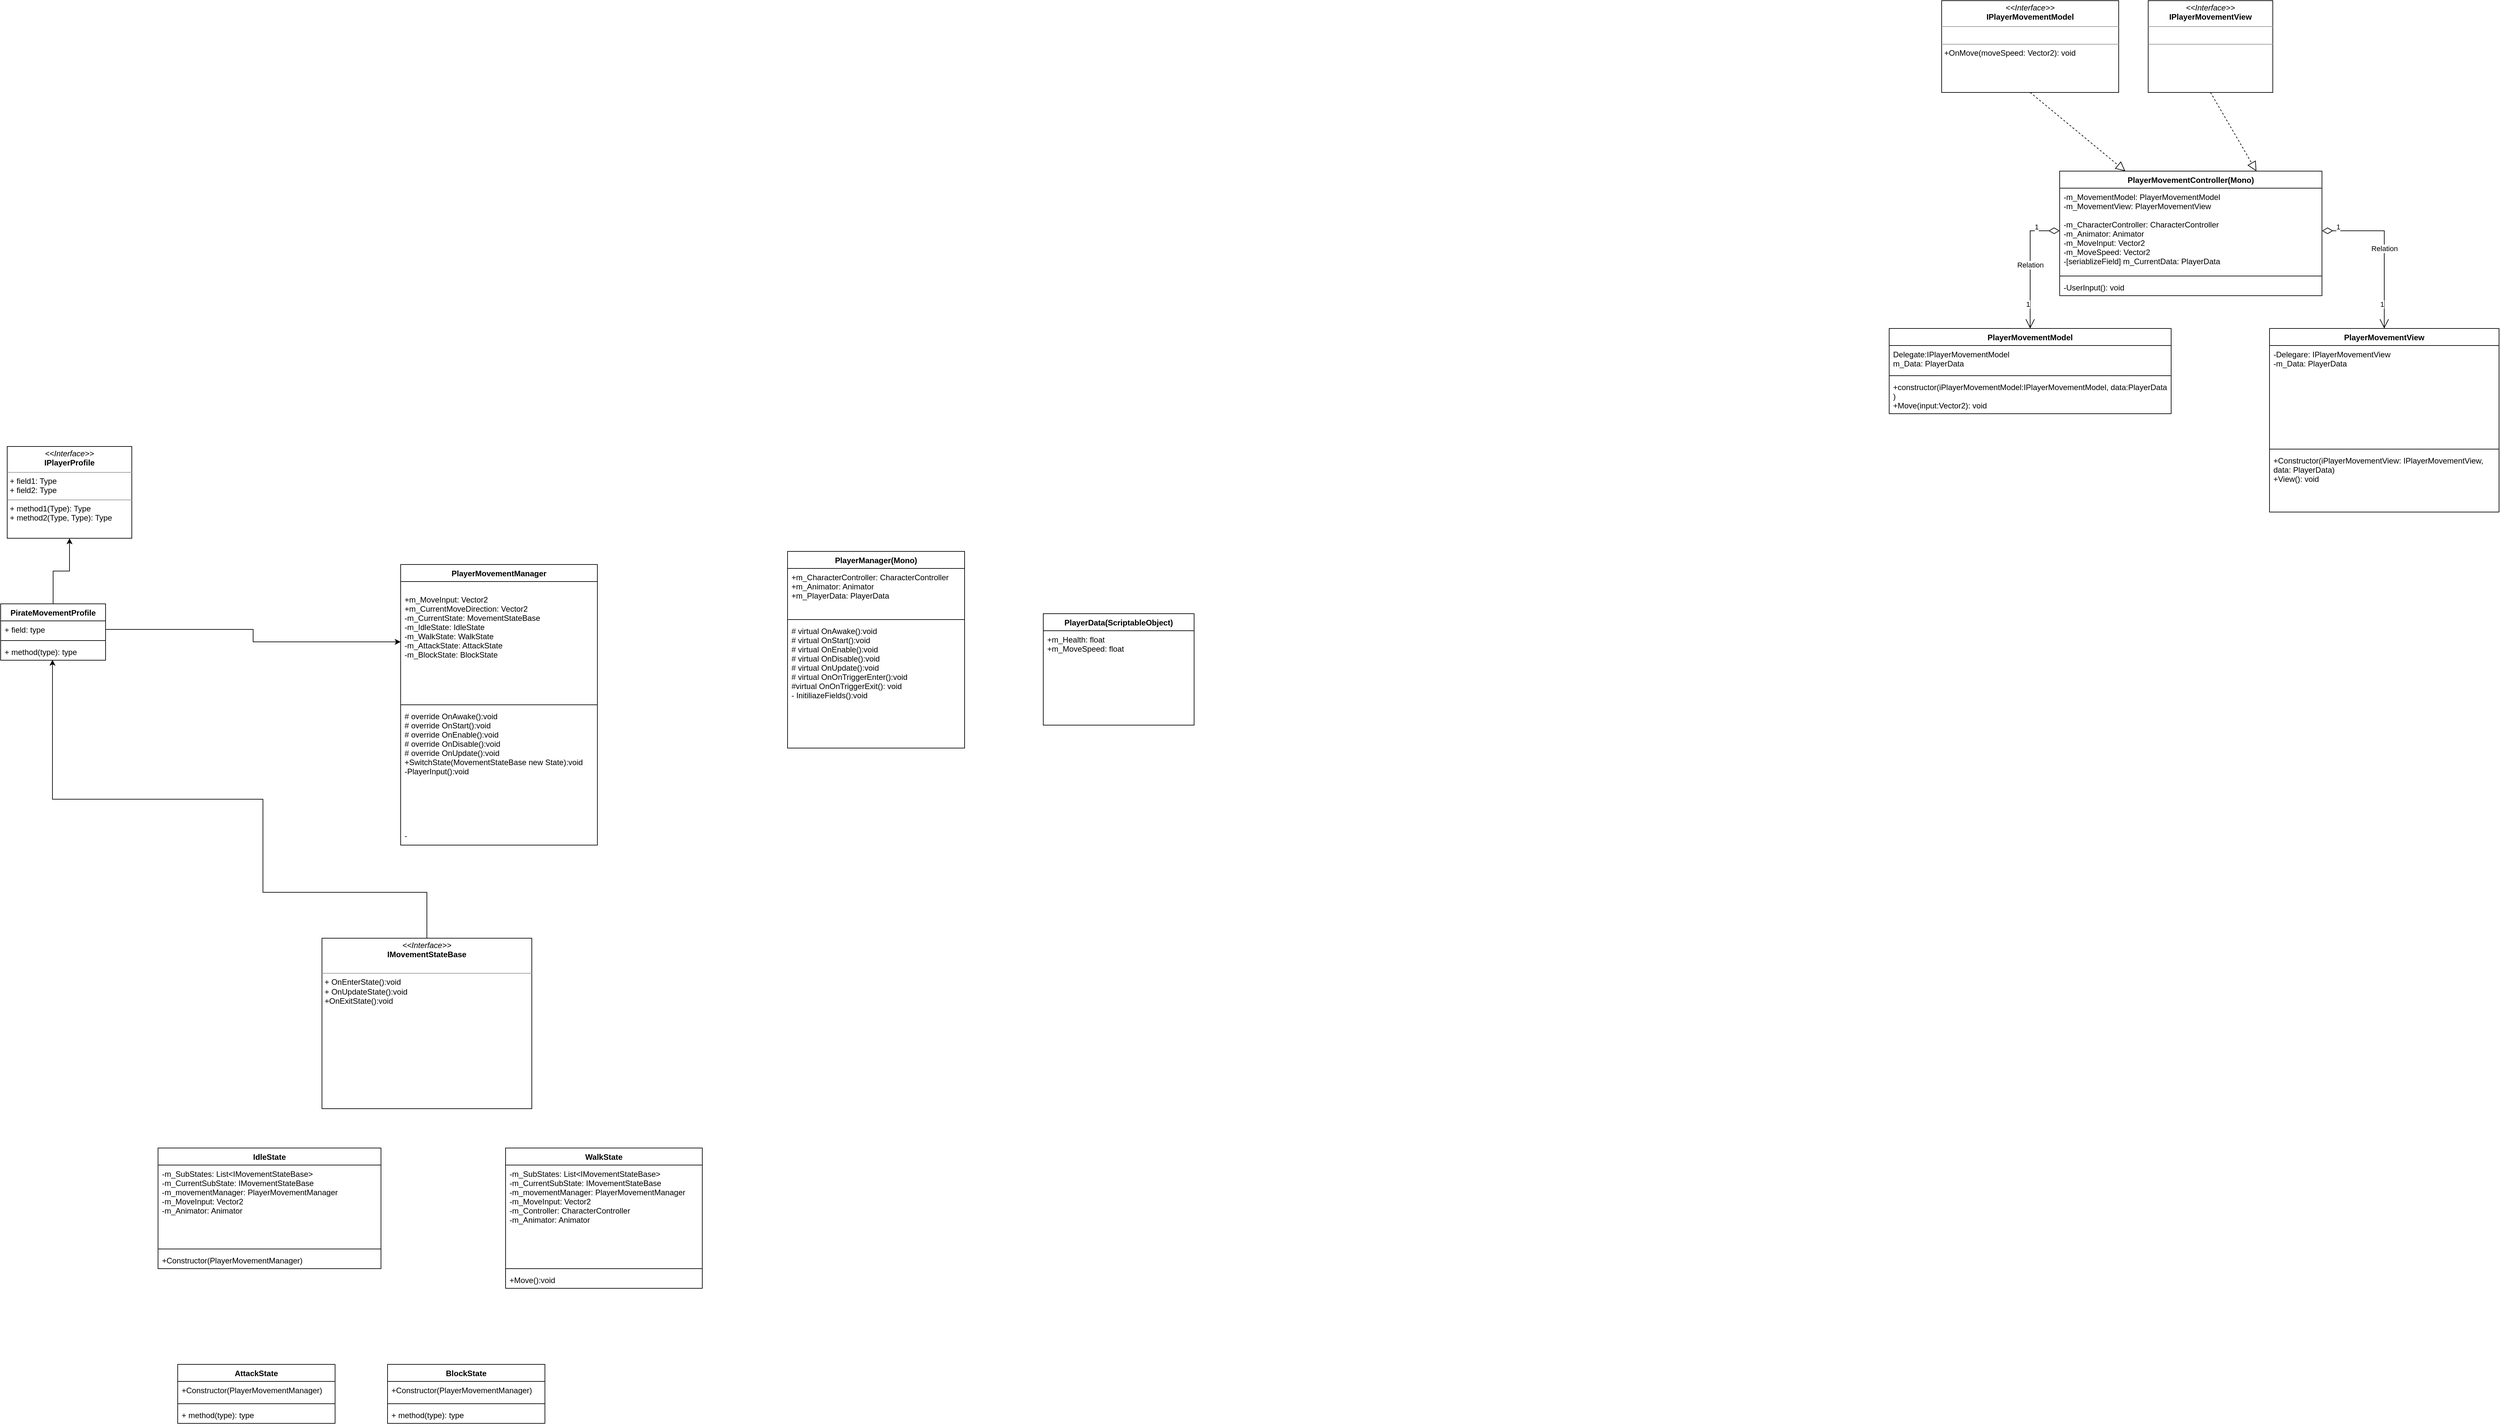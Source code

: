 <mxfile version="20.2.2" type="github">
  <diagram id="AmEnTjEuFJOwnKgjbxLm" name="PlayerManager">
    <mxGraphModel dx="1250" dy="1790" grid="1" gridSize="10" guides="1" tooltips="1" connect="1" arrows="1" fold="1" page="1" pageScale="1" pageWidth="850" pageHeight="1100" math="0" shadow="0">
      <root>
        <mxCell id="0" />
        <mxCell id="1" parent="0" />
        <mxCell id="JcnzHYC7QVYUQ1IUo25t-47" value="PlayerData(ScriptableObject)" style="swimlane;fontStyle=1;childLayout=stackLayout;horizontal=1;startSize=26;fillColor=none;horizontalStack=0;resizeParent=1;resizeParentMax=0;resizeLast=0;collapsible=1;marginBottom=0;" parent="1" vertex="1">
          <mxGeometry x="770" y="115" width="230" height="170" as="geometry" />
        </mxCell>
        <mxCell id="JcnzHYC7QVYUQ1IUo25t-48" value="+m_Health: float&#xa;+m_MoveSpeed: float&#xa;" style="text;strokeColor=none;fillColor=none;align=left;verticalAlign=top;spacingLeft=4;spacingRight=4;overflow=hidden;rotatable=0;points=[[0,0.5],[1,0.5]];portConstraint=eastwest;" parent="JcnzHYC7QVYUQ1IUo25t-47" vertex="1">
          <mxGeometry y="26" width="230" height="144" as="geometry" />
        </mxCell>
        <mxCell id="JcnzHYC7QVYUQ1IUo25t-1" value="PlayerManager(Mono)" style="swimlane;fontStyle=1;align=center;verticalAlign=top;childLayout=stackLayout;horizontal=1;startSize=26;horizontalStack=0;resizeParent=1;resizeParentMax=0;resizeLast=0;collapsible=1;marginBottom=0;" parent="1" vertex="1">
          <mxGeometry x="380" y="20" width="270" height="300" as="geometry" />
        </mxCell>
        <mxCell id="JcnzHYC7QVYUQ1IUo25t-2" value="+m_CharacterController: CharacterController&#xa;+m_Animator: Animator&#xa;+m_PlayerData: PlayerData" style="text;strokeColor=none;fillColor=none;align=left;verticalAlign=top;spacingLeft=4;spacingRight=4;overflow=hidden;rotatable=0;points=[[0,0.5],[1,0.5]];portConstraint=eastwest;" parent="JcnzHYC7QVYUQ1IUo25t-1" vertex="1">
          <mxGeometry y="26" width="270" height="74" as="geometry" />
        </mxCell>
        <mxCell id="JcnzHYC7QVYUQ1IUo25t-3" value="" style="line;strokeWidth=1;fillColor=none;align=left;verticalAlign=middle;spacingTop=-1;spacingLeft=3;spacingRight=3;rotatable=0;labelPosition=right;points=[];portConstraint=eastwest;" parent="JcnzHYC7QVYUQ1IUo25t-1" vertex="1">
          <mxGeometry y="100" width="270" height="8" as="geometry" />
        </mxCell>
        <mxCell id="JcnzHYC7QVYUQ1IUo25t-4" value="# virtual OnAwake():void&#xa;# virtual OnStart():void&#xa;# virtual OnEnable():void&#xa;# virtual OnDisable():void&#xa;# virtual OnUpdate():void&#xa;# virtual OnOnTriggerEnter():void&#xa;#virtual OnOnTriggerExit(): void&#xa;- InitiliazeFields():void" style="text;strokeColor=none;fillColor=none;align=left;verticalAlign=top;spacingLeft=4;spacingRight=4;overflow=hidden;rotatable=0;points=[[0,0.5],[1,0.5]];portConstraint=eastwest;" parent="JcnzHYC7QVYUQ1IUo25t-1" vertex="1">
          <mxGeometry y="108" width="270" height="192" as="geometry" />
        </mxCell>
        <mxCell id="JcnzHYC7QVYUQ1IUo25t-13" value="WalkState" style="swimlane;fontStyle=1;align=center;verticalAlign=top;childLayout=stackLayout;horizontal=1;startSize=26;horizontalStack=0;resizeParent=1;resizeParentMax=0;resizeLast=0;collapsible=1;marginBottom=0;" parent="1" vertex="1">
          <mxGeometry x="-50" y="930" width="300" height="214" as="geometry" />
        </mxCell>
        <mxCell id="JcnzHYC7QVYUQ1IUo25t-14" value="-m_SubStates: List&lt;IMovementStateBase&gt;&#xa;-m_CurrentSubState: IMovementStateBase&#xa;-m_movementManager: PlayerMovementManager&#xa;-m_MoveInput: Vector2&#xa;-m_Controller: CharacterController&#xa;-m_Animator: Animator" style="text;strokeColor=none;fillColor=none;align=left;verticalAlign=top;spacingLeft=4;spacingRight=4;overflow=hidden;rotatable=0;points=[[0,0.5],[1,0.5]];portConstraint=eastwest;" parent="JcnzHYC7QVYUQ1IUo25t-13" vertex="1">
          <mxGeometry y="26" width="300" height="154" as="geometry" />
        </mxCell>
        <mxCell id="JcnzHYC7QVYUQ1IUo25t-15" value="" style="line;strokeWidth=1;fillColor=none;align=left;verticalAlign=middle;spacingTop=-1;spacingLeft=3;spacingRight=3;rotatable=0;labelPosition=right;points=[];portConstraint=eastwest;" parent="JcnzHYC7QVYUQ1IUo25t-13" vertex="1">
          <mxGeometry y="180" width="300" height="8" as="geometry" />
        </mxCell>
        <mxCell id="JcnzHYC7QVYUQ1IUo25t-16" value="+Move():void" style="text;strokeColor=none;fillColor=none;align=left;verticalAlign=top;spacingLeft=4;spacingRight=4;overflow=hidden;rotatable=0;points=[[0,0.5],[1,0.5]];portConstraint=eastwest;" parent="JcnzHYC7QVYUQ1IUo25t-13" vertex="1">
          <mxGeometry y="188" width="300" height="26" as="geometry" />
        </mxCell>
        <mxCell id="JcnzHYC7QVYUQ1IUo25t-17" value="AttackState" style="swimlane;fontStyle=1;align=center;verticalAlign=top;childLayout=stackLayout;horizontal=1;startSize=26;horizontalStack=0;resizeParent=1;resizeParentMax=0;resizeLast=0;collapsible=1;marginBottom=0;" parent="1" vertex="1">
          <mxGeometry x="-550" y="1260" width="240" height="90" as="geometry" />
        </mxCell>
        <mxCell id="JcnzHYC7QVYUQ1IUo25t-18" value="+Constructor(PlayerMovementManager)" style="text;strokeColor=none;fillColor=none;align=left;verticalAlign=top;spacingLeft=4;spacingRight=4;overflow=hidden;rotatable=0;points=[[0,0.5],[1,0.5]];portConstraint=eastwest;" parent="JcnzHYC7QVYUQ1IUo25t-17" vertex="1">
          <mxGeometry y="26" width="240" height="30" as="geometry" />
        </mxCell>
        <mxCell id="JcnzHYC7QVYUQ1IUo25t-19" value="" style="line;strokeWidth=1;fillColor=none;align=left;verticalAlign=middle;spacingTop=-1;spacingLeft=3;spacingRight=3;rotatable=0;labelPosition=right;points=[];portConstraint=eastwest;" parent="JcnzHYC7QVYUQ1IUo25t-17" vertex="1">
          <mxGeometry y="56" width="240" height="8" as="geometry" />
        </mxCell>
        <mxCell id="JcnzHYC7QVYUQ1IUo25t-20" value="+ method(type): type" style="text;strokeColor=none;fillColor=none;align=left;verticalAlign=top;spacingLeft=4;spacingRight=4;overflow=hidden;rotatable=0;points=[[0,0.5],[1,0.5]];portConstraint=eastwest;" parent="JcnzHYC7QVYUQ1IUo25t-17" vertex="1">
          <mxGeometry y="64" width="240" height="26" as="geometry" />
        </mxCell>
        <mxCell id="JcnzHYC7QVYUQ1IUo25t-21" value="BlockState" style="swimlane;fontStyle=1;align=center;verticalAlign=top;childLayout=stackLayout;horizontal=1;startSize=26;horizontalStack=0;resizeParent=1;resizeParentMax=0;resizeLast=0;collapsible=1;marginBottom=0;" parent="1" vertex="1">
          <mxGeometry x="-230" y="1260" width="240" height="90" as="geometry" />
        </mxCell>
        <mxCell id="JcnzHYC7QVYUQ1IUo25t-22" value="+Constructor(PlayerMovementManager)" style="text;strokeColor=none;fillColor=none;align=left;verticalAlign=top;spacingLeft=4;spacingRight=4;overflow=hidden;rotatable=0;points=[[0,0.5],[1,0.5]];portConstraint=eastwest;" parent="JcnzHYC7QVYUQ1IUo25t-21" vertex="1">
          <mxGeometry y="26" width="240" height="30" as="geometry" />
        </mxCell>
        <mxCell id="JcnzHYC7QVYUQ1IUo25t-23" value="" style="line;strokeWidth=1;fillColor=none;align=left;verticalAlign=middle;spacingTop=-1;spacingLeft=3;spacingRight=3;rotatable=0;labelPosition=right;points=[];portConstraint=eastwest;" parent="JcnzHYC7QVYUQ1IUo25t-21" vertex="1">
          <mxGeometry y="56" width="240" height="8" as="geometry" />
        </mxCell>
        <mxCell id="JcnzHYC7QVYUQ1IUo25t-24" value="+ method(type): type" style="text;strokeColor=none;fillColor=none;align=left;verticalAlign=top;spacingLeft=4;spacingRight=4;overflow=hidden;rotatable=0;points=[[0,0.5],[1,0.5]];portConstraint=eastwest;" parent="JcnzHYC7QVYUQ1IUo25t-21" vertex="1">
          <mxGeometry y="64" width="240" height="26" as="geometry" />
        </mxCell>
        <mxCell id="JcnzHYC7QVYUQ1IUo25t-37" value="PlayerMovementManager" style="swimlane;fontStyle=1;align=center;verticalAlign=top;childLayout=stackLayout;horizontal=1;startSize=26;horizontalStack=0;resizeParent=1;resizeParentMax=0;resizeLast=0;collapsible=1;marginBottom=0;" parent="1" vertex="1">
          <mxGeometry x="-210" y="40" width="300" height="428" as="geometry" />
        </mxCell>
        <mxCell id="JcnzHYC7QVYUQ1IUo25t-38" value="&#xa;+m_MoveInput: Vector2&#xa;+m_CurrentMoveDirection: Vector2&#xa;-m_CurrentState: MovementStateBase&#xa;-m_IdleState: IdleState&#xa;-m_WalkState: WalkState&#xa;-m_AttackState: AttackState&#xa;-m_BlockState: BlockState" style="text;strokeColor=none;fillColor=none;align=left;verticalAlign=top;spacingLeft=4;spacingRight=4;overflow=hidden;rotatable=0;points=[[0,0.5],[1,0.5]];portConstraint=eastwest;" parent="JcnzHYC7QVYUQ1IUo25t-37" vertex="1">
          <mxGeometry y="26" width="300" height="184" as="geometry" />
        </mxCell>
        <mxCell id="JcnzHYC7QVYUQ1IUo25t-39" value="" style="line;strokeWidth=1;fillColor=none;align=left;verticalAlign=middle;spacingTop=-1;spacingLeft=3;spacingRight=3;rotatable=0;labelPosition=right;points=[];portConstraint=eastwest;" parent="JcnzHYC7QVYUQ1IUo25t-37" vertex="1">
          <mxGeometry y="210" width="300" height="8" as="geometry" />
        </mxCell>
        <mxCell id="JcnzHYC7QVYUQ1IUo25t-40" value="# override OnAwake():void&#xa;# override OnStart():void&#xa;# override OnEnable():void&#xa;# override OnDisable():void&#xa;# override OnUpdate():void&#xa;+SwitchState(MovementStateBase new State):void&#xa;-PlayerInput():void&#xa;&#xa;&#xa;&#xa;&#xa;&#xa;&#xa;-" style="text;strokeColor=none;fillColor=none;align=left;verticalAlign=top;spacingLeft=4;spacingRight=4;overflow=hidden;rotatable=0;points=[[0,0.5],[1,0.5]];portConstraint=eastwest;" parent="JcnzHYC7QVYUQ1IUo25t-37" vertex="1">
          <mxGeometry y="218" width="300" height="210" as="geometry" />
        </mxCell>
        <mxCell id="7YV_X0WLbBOmp0Il-c3y-9" style="edgeStyle=orthogonalEdgeStyle;rounded=0;orthogonalLoop=1;jettySize=auto;html=1;exitX=0.5;exitY=0;exitDx=0;exitDy=0;entryX=0.494;entryY=0.973;entryDx=0;entryDy=0;entryPerimeter=0;" parent="1" source="JcnzHYC7QVYUQ1IUo25t-41" target="7YV_X0WLbBOmp0Il-c3y-6" edge="1">
          <mxGeometry relative="1" as="geometry">
            <Array as="points">
              <mxPoint x="-170" y="540" />
              <mxPoint x="-420" y="540" />
              <mxPoint x="-420" y="398" />
              <mxPoint x="-741" y="398" />
            </Array>
          </mxGeometry>
        </mxCell>
        <mxCell id="JcnzHYC7QVYUQ1IUo25t-41" value="&lt;p style=&quot;margin:0px;margin-top:4px;text-align:center;&quot;&gt;&lt;i&gt;&amp;lt;&amp;lt;Interface&amp;gt;&amp;gt;&lt;/i&gt;&lt;br&gt;&lt;b&gt;IMovementStateBase&lt;/b&gt;&lt;/p&gt;&lt;p style=&quot;margin:0px;margin-left:4px;&quot;&gt;&lt;br&gt;&lt;/p&gt;&lt;hr size=&quot;1&quot;&gt;&lt;p style=&quot;margin:0px;margin-left:4px;&quot;&gt;+ OnEnterState():void&lt;/p&gt;&lt;p style=&quot;margin:0px;margin-left:4px;&quot;&gt;+ OnUpdateState():void&lt;/p&gt;&lt;p style=&quot;margin:0px;margin-left:4px;&quot;&gt;+OnExitState():void&lt;/p&gt;" style="verticalAlign=top;align=left;overflow=fill;fontSize=12;fontFamily=Helvetica;html=1;" parent="1" vertex="1">
          <mxGeometry x="-330" y="610" width="320" height="260" as="geometry" />
        </mxCell>
        <mxCell id="JcnzHYC7QVYUQ1IUo25t-52" value="IdleState" style="swimlane;fontStyle=1;align=center;verticalAlign=top;childLayout=stackLayout;horizontal=1;startSize=26;horizontalStack=0;resizeParent=1;resizeParentMax=0;resizeLast=0;collapsible=1;marginBottom=0;" parent="1" vertex="1">
          <mxGeometry x="-580" y="930" width="340" height="184" as="geometry" />
        </mxCell>
        <mxCell id="JcnzHYC7QVYUQ1IUo25t-53" value="-m_SubStates: List&lt;IMovementStateBase&gt;&#xa;-m_CurrentSubState: IMovementStateBase&#xa;-m_movementManager: PlayerMovementManager&#xa;-m_MoveInput: Vector2&#xa;-m_Animator: Animator" style="text;strokeColor=none;fillColor=none;align=left;verticalAlign=top;spacingLeft=4;spacingRight=4;overflow=hidden;rotatable=0;points=[[0,0.5],[1,0.5]];portConstraint=eastwest;" parent="JcnzHYC7QVYUQ1IUo25t-52" vertex="1">
          <mxGeometry y="26" width="340" height="124" as="geometry" />
        </mxCell>
        <mxCell id="JcnzHYC7QVYUQ1IUo25t-54" value="" style="line;strokeWidth=1;fillColor=none;align=left;verticalAlign=middle;spacingTop=-1;spacingLeft=3;spacingRight=3;rotatable=0;labelPosition=right;points=[];portConstraint=eastwest;" parent="JcnzHYC7QVYUQ1IUo25t-52" vertex="1">
          <mxGeometry y="150" width="340" height="8" as="geometry" />
        </mxCell>
        <mxCell id="JcnzHYC7QVYUQ1IUo25t-55" value="+Constructor(PlayerMovementManager)" style="text;strokeColor=none;fillColor=none;align=left;verticalAlign=top;spacingLeft=4;spacingRight=4;overflow=hidden;rotatable=0;points=[[0,0.5],[1,0.5]];portConstraint=eastwest;" parent="JcnzHYC7QVYUQ1IUo25t-52" vertex="1">
          <mxGeometry y="158" width="340" height="26" as="geometry" />
        </mxCell>
        <mxCell id="7YV_X0WLbBOmp0Il-c3y-2" value="&lt;p style=&quot;margin:0px;margin-top:4px;text-align:center;&quot;&gt;&lt;i&gt;&amp;lt;&amp;lt;Interface&amp;gt;&amp;gt;&lt;/i&gt;&lt;br&gt;&lt;b&gt;IPlayerProfile&lt;/b&gt;&lt;/p&gt;&lt;hr size=&quot;1&quot;&gt;&lt;p style=&quot;margin:0px;margin-left:4px;&quot;&gt;+ field1: Type&lt;br&gt;+ field2: Type&lt;/p&gt;&lt;hr size=&quot;1&quot;&gt;&lt;p style=&quot;margin:0px;margin-left:4px;&quot;&gt;+ method1(Type): Type&lt;br&gt;+ method2(Type, Type): Type&lt;/p&gt;" style="verticalAlign=top;align=left;overflow=fill;fontSize=12;fontFamily=Helvetica;html=1;" parent="1" vertex="1">
          <mxGeometry x="-810" y="-140" width="190" height="140" as="geometry" />
        </mxCell>
        <mxCell id="7YV_X0WLbBOmp0Il-c3y-7" style="edgeStyle=orthogonalEdgeStyle;rounded=0;orthogonalLoop=1;jettySize=auto;html=1;exitX=0.5;exitY=0;exitDx=0;exitDy=0;entryX=0.5;entryY=1;entryDx=0;entryDy=0;" parent="1" source="7YV_X0WLbBOmp0Il-c3y-3" target="7YV_X0WLbBOmp0Il-c3y-2" edge="1">
          <mxGeometry relative="1" as="geometry" />
        </mxCell>
        <mxCell id="7YV_X0WLbBOmp0Il-c3y-3" value="PirateMovementProfile" style="swimlane;fontStyle=1;align=center;verticalAlign=top;childLayout=stackLayout;horizontal=1;startSize=26;horizontalStack=0;resizeParent=1;resizeParentMax=0;resizeLast=0;collapsible=1;marginBottom=0;" parent="1" vertex="1">
          <mxGeometry x="-820" y="100" width="160" height="86" as="geometry" />
        </mxCell>
        <mxCell id="7YV_X0WLbBOmp0Il-c3y-4" value="+ field: type" style="text;strokeColor=none;fillColor=none;align=left;verticalAlign=top;spacingLeft=4;spacingRight=4;overflow=hidden;rotatable=0;points=[[0,0.5],[1,0.5]];portConstraint=eastwest;" parent="7YV_X0WLbBOmp0Il-c3y-3" vertex="1">
          <mxGeometry y="26" width="160" height="26" as="geometry" />
        </mxCell>
        <mxCell id="7YV_X0WLbBOmp0Il-c3y-5" value="" style="line;strokeWidth=1;fillColor=none;align=left;verticalAlign=middle;spacingTop=-1;spacingLeft=3;spacingRight=3;rotatable=0;labelPosition=right;points=[];portConstraint=eastwest;" parent="7YV_X0WLbBOmp0Il-c3y-3" vertex="1">
          <mxGeometry y="52" width="160" height="8" as="geometry" />
        </mxCell>
        <mxCell id="7YV_X0WLbBOmp0Il-c3y-6" value="+ method(type): type" style="text;strokeColor=none;fillColor=none;align=left;verticalAlign=top;spacingLeft=4;spacingRight=4;overflow=hidden;rotatable=0;points=[[0,0.5],[1,0.5]];portConstraint=eastwest;" parent="7YV_X0WLbBOmp0Il-c3y-3" vertex="1">
          <mxGeometry y="60" width="160" height="26" as="geometry" />
        </mxCell>
        <mxCell id="7YV_X0WLbBOmp0Il-c3y-8" style="edgeStyle=orthogonalEdgeStyle;rounded=0;orthogonalLoop=1;jettySize=auto;html=1;exitX=1;exitY=0.5;exitDx=0;exitDy=0;entryX=0;entryY=0.5;entryDx=0;entryDy=0;" parent="1" source="7YV_X0WLbBOmp0Il-c3y-4" target="JcnzHYC7QVYUQ1IUo25t-38" edge="1">
          <mxGeometry relative="1" as="geometry" />
        </mxCell>
        <mxCell id="jYEJ5_x8OXlnwCMzHCqk-1" value="PlayerMovementController(Mono)" style="swimlane;fontStyle=1;align=center;verticalAlign=top;childLayout=stackLayout;horizontal=1;startSize=26;horizontalStack=0;resizeParent=1;resizeParentMax=0;resizeLast=0;collapsible=1;marginBottom=0;" vertex="1" parent="1">
          <mxGeometry x="2320" y="-560" width="400" height="190" as="geometry" />
        </mxCell>
        <mxCell id="jYEJ5_x8OXlnwCMzHCqk-2" value="-m_MovementModel: PlayerMovementModel&#xa;-m_MovementView: PlayerMovementView&#xa;&#xa;-m_CharacterController: CharacterController&#xa;-m_Animator: Animator&#xa;-m_MoveInput: Vector2&#xa;-m_MoveSpeed: Vector2&#xa;-[seriablizeField] m_CurrentData: PlayerData" style="text;strokeColor=none;fillColor=none;align=left;verticalAlign=top;spacingLeft=4;spacingRight=4;overflow=hidden;rotatable=0;points=[[0,0.5],[1,0.5]];portConstraint=eastwest;" vertex="1" parent="jYEJ5_x8OXlnwCMzHCqk-1">
          <mxGeometry y="26" width="400" height="130" as="geometry" />
        </mxCell>
        <mxCell id="jYEJ5_x8OXlnwCMzHCqk-3" value="" style="line;strokeWidth=1;fillColor=none;align=left;verticalAlign=middle;spacingTop=-1;spacingLeft=3;spacingRight=3;rotatable=0;labelPosition=right;points=[];portConstraint=eastwest;" vertex="1" parent="jYEJ5_x8OXlnwCMzHCqk-1">
          <mxGeometry y="156" width="400" height="8" as="geometry" />
        </mxCell>
        <mxCell id="jYEJ5_x8OXlnwCMzHCqk-4" value="-UserInput(): void" style="text;strokeColor=none;fillColor=none;align=left;verticalAlign=top;spacingLeft=4;spacingRight=4;overflow=hidden;rotatable=0;points=[[0,0.5],[1,0.5]];portConstraint=eastwest;" vertex="1" parent="jYEJ5_x8OXlnwCMzHCqk-1">
          <mxGeometry y="164" width="400" height="26" as="geometry" />
        </mxCell>
        <mxCell id="jYEJ5_x8OXlnwCMzHCqk-5" value="PlayerMovementModel" style="swimlane;fontStyle=1;align=center;verticalAlign=top;childLayout=stackLayout;horizontal=1;startSize=26;horizontalStack=0;resizeParent=1;resizeParentMax=0;resizeLast=0;collapsible=1;marginBottom=0;" vertex="1" parent="1">
          <mxGeometry x="2060" y="-320" width="430" height="130" as="geometry" />
        </mxCell>
        <mxCell id="jYEJ5_x8OXlnwCMzHCqk-6" value="Delegate:IPlayerMovementModel&#xa;m_Data: PlayerData" style="text;strokeColor=none;fillColor=none;align=left;verticalAlign=top;spacingLeft=4;spacingRight=4;overflow=hidden;rotatable=0;points=[[0,0.5],[1,0.5]];portConstraint=eastwest;" vertex="1" parent="jYEJ5_x8OXlnwCMzHCqk-5">
          <mxGeometry y="26" width="430" height="42" as="geometry" />
        </mxCell>
        <mxCell id="jYEJ5_x8OXlnwCMzHCqk-7" value="" style="line;strokeWidth=1;fillColor=none;align=left;verticalAlign=middle;spacingTop=-1;spacingLeft=3;spacingRight=3;rotatable=0;labelPosition=right;points=[];portConstraint=eastwest;" vertex="1" parent="jYEJ5_x8OXlnwCMzHCqk-5">
          <mxGeometry y="68" width="430" height="8" as="geometry" />
        </mxCell>
        <mxCell id="jYEJ5_x8OXlnwCMzHCqk-8" value="+constructor(iPlayerMovementModel:IPlayerMovementModel, data:PlayerData&#xa;)&#xa;+Move(input:Vector2): void" style="text;strokeColor=none;fillColor=none;align=left;verticalAlign=top;spacingLeft=4;spacingRight=4;overflow=hidden;rotatable=0;points=[[0,0.5],[1,0.5]];portConstraint=eastwest;" vertex="1" parent="jYEJ5_x8OXlnwCMzHCqk-5">
          <mxGeometry y="76" width="430" height="54" as="geometry" />
        </mxCell>
        <mxCell id="jYEJ5_x8OXlnwCMzHCqk-9" value="PlayerMovementView" style="swimlane;fontStyle=1;align=center;verticalAlign=top;childLayout=stackLayout;horizontal=1;startSize=26;horizontalStack=0;resizeParent=1;resizeParentMax=0;resizeLast=0;collapsible=1;marginBottom=0;" vertex="1" parent="1">
          <mxGeometry x="2640" y="-320" width="350" height="280" as="geometry" />
        </mxCell>
        <mxCell id="jYEJ5_x8OXlnwCMzHCqk-10" value="-Delegare: IPlayerMovementView&#xa;-m_Data: PlayerData" style="text;strokeColor=none;fillColor=none;align=left;verticalAlign=top;spacingLeft=4;spacingRight=4;overflow=hidden;rotatable=0;points=[[0,0.5],[1,0.5]];portConstraint=eastwest;" vertex="1" parent="jYEJ5_x8OXlnwCMzHCqk-9">
          <mxGeometry y="26" width="350" height="154" as="geometry" />
        </mxCell>
        <mxCell id="jYEJ5_x8OXlnwCMzHCqk-11" value="" style="line;strokeWidth=1;fillColor=none;align=left;verticalAlign=middle;spacingTop=-1;spacingLeft=3;spacingRight=3;rotatable=0;labelPosition=right;points=[];portConstraint=eastwest;" vertex="1" parent="jYEJ5_x8OXlnwCMzHCqk-9">
          <mxGeometry y="180" width="350" height="8" as="geometry" />
        </mxCell>
        <mxCell id="jYEJ5_x8OXlnwCMzHCqk-12" value="+Constructor(iPlayerMovementView: IPlayerMovementView,&#xa;data: PlayerData)&#xa;+View(): void" style="text;strokeColor=none;fillColor=none;align=left;verticalAlign=top;spacingLeft=4;spacingRight=4;overflow=hidden;rotatable=0;points=[[0,0.5],[1,0.5]];portConstraint=eastwest;" vertex="1" parent="jYEJ5_x8OXlnwCMzHCqk-9">
          <mxGeometry y="188" width="350" height="92" as="geometry" />
        </mxCell>
        <mxCell id="jYEJ5_x8OXlnwCMzHCqk-13" value="&lt;p style=&quot;margin:0px;margin-top:4px;text-align:center;&quot;&gt;&lt;i&gt;&amp;lt;&amp;lt;Interface&amp;gt;&amp;gt;&lt;/i&gt;&lt;br&gt;&lt;b&gt;IPlayerMovementModel&lt;/b&gt;&lt;/p&gt;&lt;hr size=&quot;1&quot;&gt;&lt;p style=&quot;margin:0px;margin-left:4px;&quot;&gt;&lt;br&gt;&lt;/p&gt;&lt;hr size=&quot;1&quot;&gt;&lt;p style=&quot;margin:0px;margin-left:4px;&quot;&gt;+OnMove(moveSpeed: Vector2): void&lt;/p&gt;" style="verticalAlign=top;align=left;overflow=fill;fontSize=12;fontFamily=Helvetica;html=1;" vertex="1" parent="1">
          <mxGeometry x="2140" y="-820" width="270" height="140" as="geometry" />
        </mxCell>
        <mxCell id="jYEJ5_x8OXlnwCMzHCqk-14" value="&lt;p style=&quot;margin:0px;margin-top:4px;text-align:center;&quot;&gt;&lt;i&gt;&amp;lt;&amp;lt;Interface&amp;gt;&amp;gt;&lt;/i&gt;&lt;br&gt;&lt;b&gt;IPlayerMovementView&lt;/b&gt;&lt;/p&gt;&lt;hr size=&quot;1&quot;&gt;&lt;p style=&quot;margin:0px;margin-left:4px;&quot;&gt;&lt;br&gt;&lt;/p&gt;&lt;hr size=&quot;1&quot;&gt;&lt;p style=&quot;margin:0px;margin-left:4px;&quot;&gt;&lt;br&gt;&lt;/p&gt;" style="verticalAlign=top;align=left;overflow=fill;fontSize=12;fontFamily=Helvetica;html=1;" vertex="1" parent="1">
          <mxGeometry x="2455" y="-820" width="190" height="140" as="geometry" />
        </mxCell>
        <mxCell id="jYEJ5_x8OXlnwCMzHCqk-15" value="" style="endArrow=block;dashed=1;endFill=0;endSize=12;html=1;rounded=0;entryX=0.25;entryY=0;entryDx=0;entryDy=0;exitX=0.5;exitY=1;exitDx=0;exitDy=0;" edge="1" parent="1" source="jYEJ5_x8OXlnwCMzHCqk-13" target="jYEJ5_x8OXlnwCMzHCqk-1">
          <mxGeometry width="160" relative="1" as="geometry">
            <mxPoint x="2090" y="-650" as="sourcePoint" />
            <mxPoint x="2250" y="-650" as="targetPoint" />
          </mxGeometry>
        </mxCell>
        <mxCell id="jYEJ5_x8OXlnwCMzHCqk-16" value="" style="endArrow=block;dashed=1;endFill=0;endSize=12;html=1;rounded=0;entryX=0.75;entryY=0;entryDx=0;entryDy=0;exitX=0.5;exitY=1;exitDx=0;exitDy=0;" edge="1" parent="1" source="jYEJ5_x8OXlnwCMzHCqk-14" target="jYEJ5_x8OXlnwCMzHCqk-1">
          <mxGeometry width="160" relative="1" as="geometry">
            <mxPoint x="2410" y="-690" as="sourcePoint" />
            <mxPoint x="2497.5" y="-590" as="targetPoint" />
          </mxGeometry>
        </mxCell>
        <mxCell id="jYEJ5_x8OXlnwCMzHCqk-20" value="Relation" style="endArrow=open;html=1;endSize=12;startArrow=diamondThin;startSize=14;startFill=0;edgeStyle=orthogonalEdgeStyle;rounded=0;exitX=0;exitY=0.5;exitDx=0;exitDy=0;" edge="1" parent="1" source="jYEJ5_x8OXlnwCMzHCqk-2" target="jYEJ5_x8OXlnwCMzHCqk-5">
          <mxGeometry relative="1" as="geometry">
            <mxPoint x="1890" y="-550" as="sourcePoint" />
            <mxPoint x="2050" y="-550" as="targetPoint" />
          </mxGeometry>
        </mxCell>
        <mxCell id="jYEJ5_x8OXlnwCMzHCqk-21" value="1" style="edgeLabel;resizable=0;html=1;align=left;verticalAlign=top;" connectable="0" vertex="1" parent="jYEJ5_x8OXlnwCMzHCqk-20">
          <mxGeometry x="-1" relative="1" as="geometry">
            <mxPoint x="-40" y="-19" as="offset" />
          </mxGeometry>
        </mxCell>
        <mxCell id="jYEJ5_x8OXlnwCMzHCqk-22" value="1" style="edgeLabel;resizable=0;html=1;align=right;verticalAlign=top;" connectable="0" vertex="1" parent="jYEJ5_x8OXlnwCMzHCqk-20">
          <mxGeometry x="1" relative="1" as="geometry">
            <mxPoint y="-50" as="offset" />
          </mxGeometry>
        </mxCell>
        <mxCell id="jYEJ5_x8OXlnwCMzHCqk-24" value="Relation" style="endArrow=open;html=1;endSize=12;startArrow=diamondThin;startSize=14;startFill=0;edgeStyle=orthogonalEdgeStyle;rounded=0;exitX=1;exitY=0.5;exitDx=0;exitDy=0;entryX=0.5;entryY=0;entryDx=0;entryDy=0;" edge="1" parent="1" source="jYEJ5_x8OXlnwCMzHCqk-2" target="jYEJ5_x8OXlnwCMzHCqk-9">
          <mxGeometry relative="1" as="geometry">
            <mxPoint x="2740" y="-592.5" as="sourcePoint" />
            <mxPoint x="2660" y="-441.5" as="targetPoint" />
          </mxGeometry>
        </mxCell>
        <mxCell id="jYEJ5_x8OXlnwCMzHCqk-25" value="1" style="edgeLabel;resizable=0;html=1;align=left;verticalAlign=top;" connectable="0" vertex="1" parent="jYEJ5_x8OXlnwCMzHCqk-24">
          <mxGeometry x="-1" relative="1" as="geometry">
            <mxPoint x="20" y="-19" as="offset" />
          </mxGeometry>
        </mxCell>
        <mxCell id="jYEJ5_x8OXlnwCMzHCqk-26" value="1" style="edgeLabel;resizable=0;html=1;align=right;verticalAlign=top;" connectable="0" vertex="1" parent="jYEJ5_x8OXlnwCMzHCqk-24">
          <mxGeometry x="1" relative="1" as="geometry">
            <mxPoint y="-50" as="offset" />
          </mxGeometry>
        </mxCell>
      </root>
    </mxGraphModel>
  </diagram>
</mxfile>
